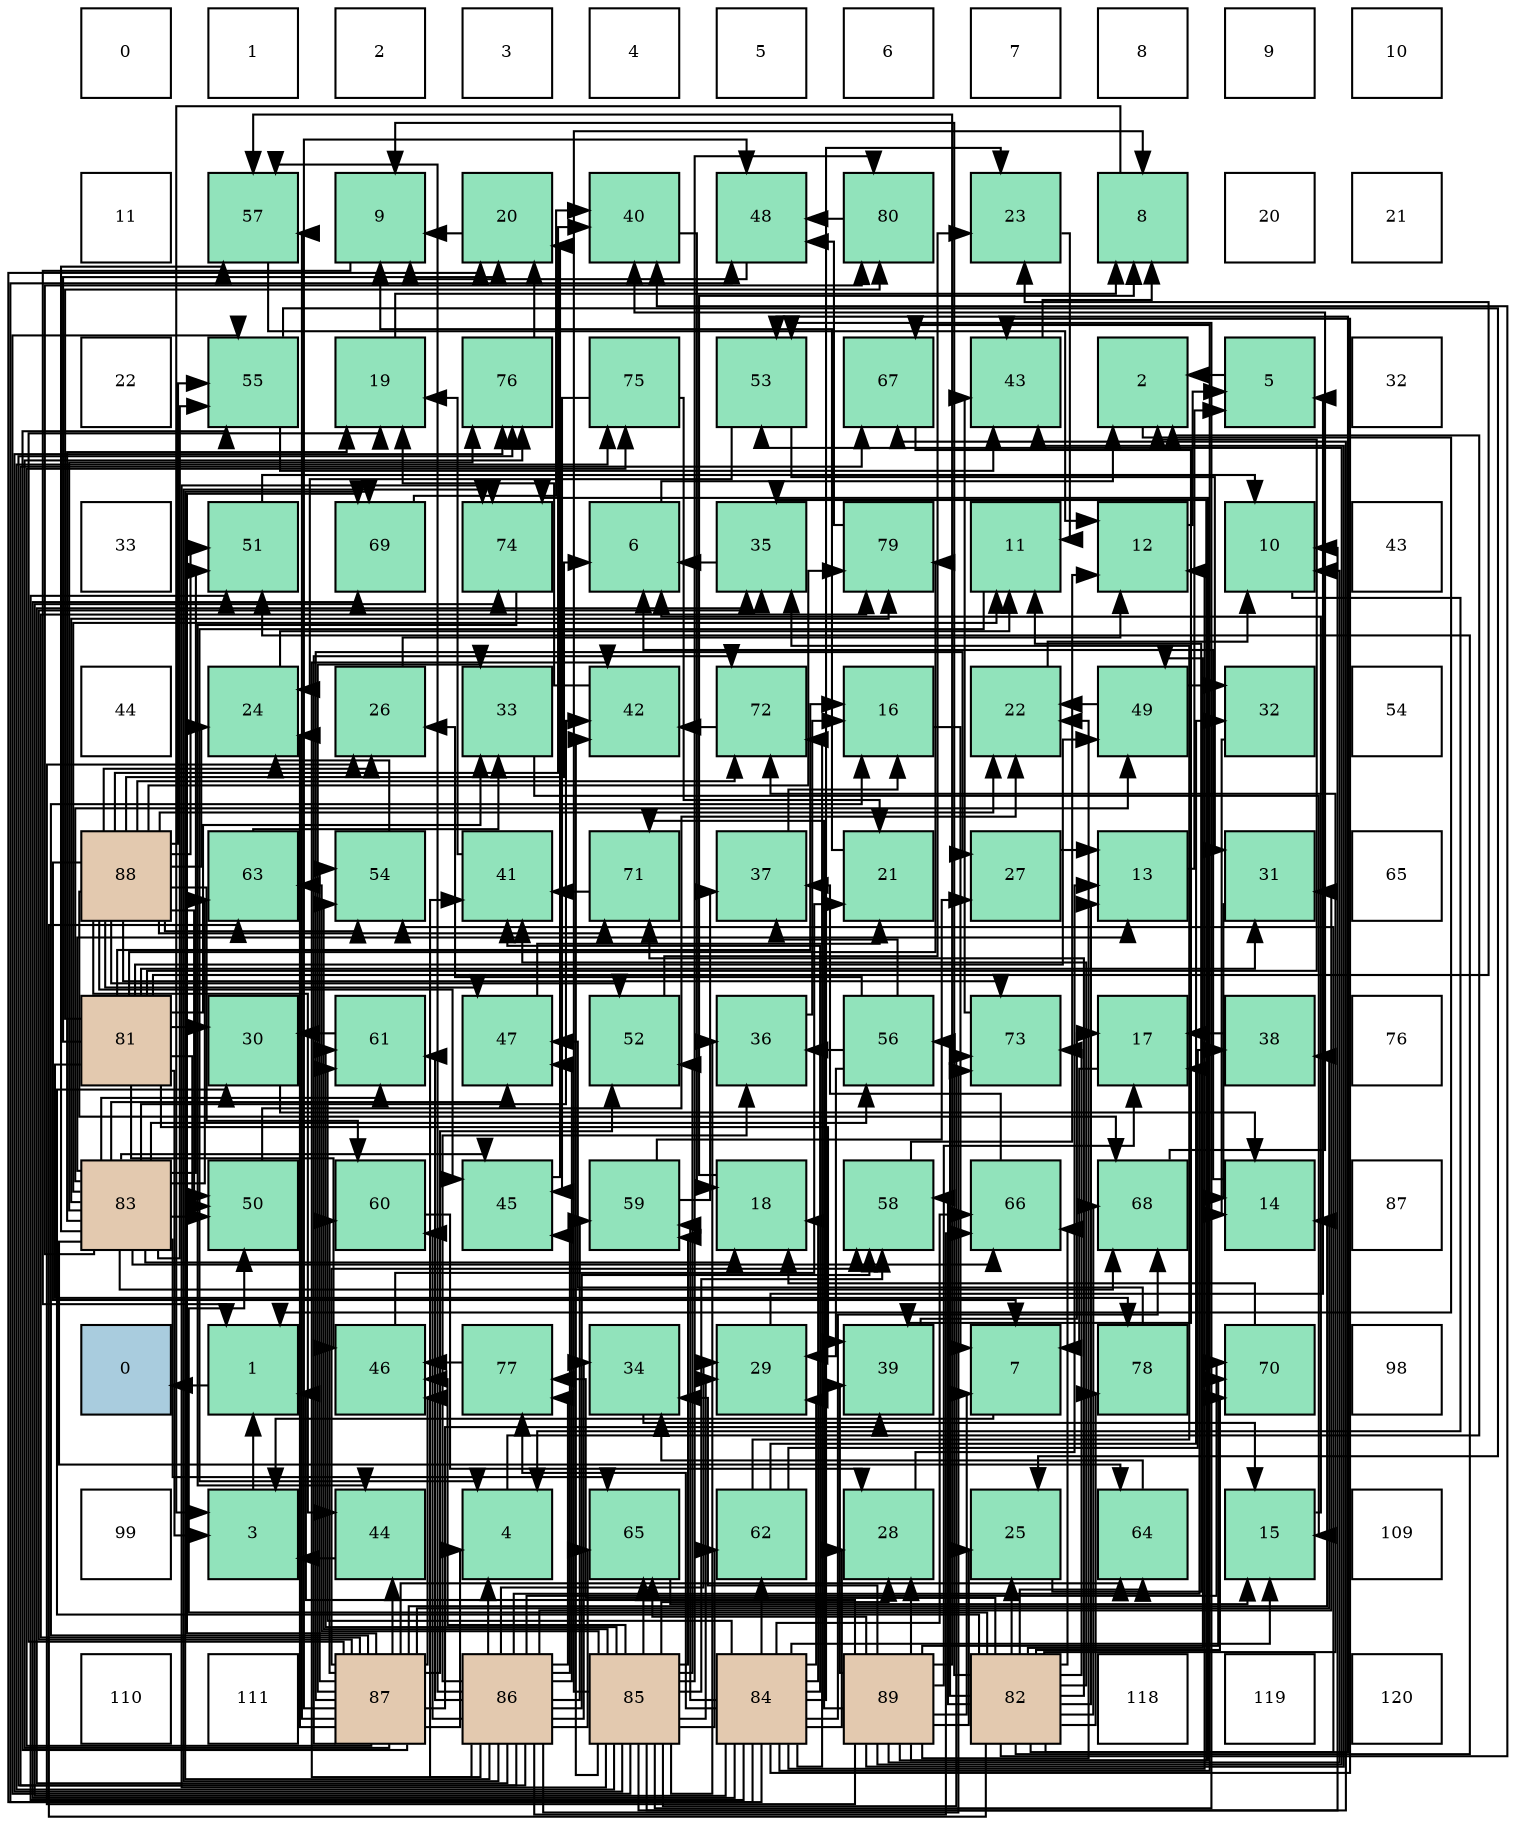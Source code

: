 digraph layout{
 rankdir=TB;
 splines=ortho;
 node [style=filled shape=square fixedsize=true width=0.6];
0[label="0", fontsize=8, fillcolor="#ffffff"];
1[label="1", fontsize=8, fillcolor="#ffffff"];
2[label="2", fontsize=8, fillcolor="#ffffff"];
3[label="3", fontsize=8, fillcolor="#ffffff"];
4[label="4", fontsize=8, fillcolor="#ffffff"];
5[label="5", fontsize=8, fillcolor="#ffffff"];
6[label="6", fontsize=8, fillcolor="#ffffff"];
7[label="7", fontsize=8, fillcolor="#ffffff"];
8[label="8", fontsize=8, fillcolor="#ffffff"];
9[label="9", fontsize=8, fillcolor="#ffffff"];
10[label="10", fontsize=8, fillcolor="#ffffff"];
11[label="11", fontsize=8, fillcolor="#ffffff"];
12[label="57", fontsize=8, fillcolor="#91e3bb"];
13[label="9", fontsize=8, fillcolor="#91e3bb"];
14[label="20", fontsize=8, fillcolor="#91e3bb"];
15[label="40", fontsize=8, fillcolor="#91e3bb"];
16[label="48", fontsize=8, fillcolor="#91e3bb"];
17[label="80", fontsize=8, fillcolor="#91e3bb"];
18[label="23", fontsize=8, fillcolor="#91e3bb"];
19[label="8", fontsize=8, fillcolor="#91e3bb"];
20[label="20", fontsize=8, fillcolor="#ffffff"];
21[label="21", fontsize=8, fillcolor="#ffffff"];
22[label="22", fontsize=8, fillcolor="#ffffff"];
23[label="55", fontsize=8, fillcolor="#91e3bb"];
24[label="19", fontsize=8, fillcolor="#91e3bb"];
25[label="76", fontsize=8, fillcolor="#91e3bb"];
26[label="75", fontsize=8, fillcolor="#91e3bb"];
27[label="53", fontsize=8, fillcolor="#91e3bb"];
28[label="67", fontsize=8, fillcolor="#91e3bb"];
29[label="43", fontsize=8, fillcolor="#91e3bb"];
30[label="2", fontsize=8, fillcolor="#91e3bb"];
31[label="5", fontsize=8, fillcolor="#91e3bb"];
32[label="32", fontsize=8, fillcolor="#ffffff"];
33[label="33", fontsize=8, fillcolor="#ffffff"];
34[label="51", fontsize=8, fillcolor="#91e3bb"];
35[label="69", fontsize=8, fillcolor="#91e3bb"];
36[label="74", fontsize=8, fillcolor="#91e3bb"];
37[label="6", fontsize=8, fillcolor="#91e3bb"];
38[label="35", fontsize=8, fillcolor="#91e3bb"];
39[label="79", fontsize=8, fillcolor="#91e3bb"];
40[label="11", fontsize=8, fillcolor="#91e3bb"];
41[label="12", fontsize=8, fillcolor="#91e3bb"];
42[label="10", fontsize=8, fillcolor="#91e3bb"];
43[label="43", fontsize=8, fillcolor="#ffffff"];
44[label="44", fontsize=8, fillcolor="#ffffff"];
45[label="24", fontsize=8, fillcolor="#91e3bb"];
46[label="26", fontsize=8, fillcolor="#91e3bb"];
47[label="33", fontsize=8, fillcolor="#91e3bb"];
48[label="42", fontsize=8, fillcolor="#91e3bb"];
49[label="72", fontsize=8, fillcolor="#91e3bb"];
50[label="16", fontsize=8, fillcolor="#91e3bb"];
51[label="22", fontsize=8, fillcolor="#91e3bb"];
52[label="49", fontsize=8, fillcolor="#91e3bb"];
53[label="32", fontsize=8, fillcolor="#91e3bb"];
54[label="54", fontsize=8, fillcolor="#ffffff"];
55[label="88", fontsize=8, fillcolor="#e3c9af"];
56[label="63", fontsize=8, fillcolor="#91e3bb"];
57[label="54", fontsize=8, fillcolor="#91e3bb"];
58[label="41", fontsize=8, fillcolor="#91e3bb"];
59[label="71", fontsize=8, fillcolor="#91e3bb"];
60[label="37", fontsize=8, fillcolor="#91e3bb"];
61[label="21", fontsize=8, fillcolor="#91e3bb"];
62[label="27", fontsize=8, fillcolor="#91e3bb"];
63[label="13", fontsize=8, fillcolor="#91e3bb"];
64[label="31", fontsize=8, fillcolor="#91e3bb"];
65[label="65", fontsize=8, fillcolor="#ffffff"];
66[label="81", fontsize=8, fillcolor="#e3c9af"];
67[label="30", fontsize=8, fillcolor="#91e3bb"];
68[label="61", fontsize=8, fillcolor="#91e3bb"];
69[label="47", fontsize=8, fillcolor="#91e3bb"];
70[label="52", fontsize=8, fillcolor="#91e3bb"];
71[label="36", fontsize=8, fillcolor="#91e3bb"];
72[label="56", fontsize=8, fillcolor="#91e3bb"];
73[label="73", fontsize=8, fillcolor="#91e3bb"];
74[label="17", fontsize=8, fillcolor="#91e3bb"];
75[label="38", fontsize=8, fillcolor="#91e3bb"];
76[label="76", fontsize=8, fillcolor="#ffffff"];
77[label="83", fontsize=8, fillcolor="#e3c9af"];
78[label="50", fontsize=8, fillcolor="#91e3bb"];
79[label="60", fontsize=8, fillcolor="#91e3bb"];
80[label="45", fontsize=8, fillcolor="#91e3bb"];
81[label="59", fontsize=8, fillcolor="#91e3bb"];
82[label="18", fontsize=8, fillcolor="#91e3bb"];
83[label="58", fontsize=8, fillcolor="#91e3bb"];
84[label="66", fontsize=8, fillcolor="#91e3bb"];
85[label="68", fontsize=8, fillcolor="#91e3bb"];
86[label="14", fontsize=8, fillcolor="#91e3bb"];
87[label="87", fontsize=8, fillcolor="#ffffff"];
88[label="0", fontsize=8, fillcolor="#a9ccde"];
89[label="1", fontsize=8, fillcolor="#91e3bb"];
90[label="46", fontsize=8, fillcolor="#91e3bb"];
91[label="77", fontsize=8, fillcolor="#91e3bb"];
92[label="34", fontsize=8, fillcolor="#91e3bb"];
93[label="29", fontsize=8, fillcolor="#91e3bb"];
94[label="39", fontsize=8, fillcolor="#91e3bb"];
95[label="7", fontsize=8, fillcolor="#91e3bb"];
96[label="78", fontsize=8, fillcolor="#91e3bb"];
97[label="70", fontsize=8, fillcolor="#91e3bb"];
98[label="98", fontsize=8, fillcolor="#ffffff"];
99[label="99", fontsize=8, fillcolor="#ffffff"];
100[label="3", fontsize=8, fillcolor="#91e3bb"];
101[label="44", fontsize=8, fillcolor="#91e3bb"];
102[label="4", fontsize=8, fillcolor="#91e3bb"];
103[label="65", fontsize=8, fillcolor="#91e3bb"];
104[label="62", fontsize=8, fillcolor="#91e3bb"];
105[label="28", fontsize=8, fillcolor="#91e3bb"];
106[label="25", fontsize=8, fillcolor="#91e3bb"];
107[label="64", fontsize=8, fillcolor="#91e3bb"];
108[label="15", fontsize=8, fillcolor="#91e3bb"];
109[label="109", fontsize=8, fillcolor="#ffffff"];
110[label="110", fontsize=8, fillcolor="#ffffff"];
111[label="111", fontsize=8, fillcolor="#ffffff"];
112[label="87", fontsize=8, fillcolor="#e3c9af"];
113[label="86", fontsize=8, fillcolor="#e3c9af"];
114[label="85", fontsize=8, fillcolor="#e3c9af"];
115[label="84", fontsize=8, fillcolor="#e3c9af"];
116[label="89", fontsize=8, fillcolor="#e3c9af"];
117[label="82", fontsize=8, fillcolor="#e3c9af"];
118[label="118", fontsize=8, fillcolor="#ffffff"];
119[label="119", fontsize=8, fillcolor="#ffffff"];
120[label="120", fontsize=8, fillcolor="#ffffff"];
edge [constraint=false, style=vis];89 -> 88;
30 -> 89;
100 -> 89;
102 -> 30;
31 -> 30;
37 -> 30;
95 -> 100;
19 -> 100;
13 -> 89;
42 -> 102;
40 -> 102;
41 -> 31;
63 -> 31;
86 -> 37;
108 -> 37;
50 -> 95;
74 -> 95;
82 -> 19;
24 -> 19;
14 -> 13;
61 -> 13;
51 -> 42;
18 -> 40;
45 -> 40;
106 -> 40;
46 -> 41;
62 -> 63;
105 -> 63;
93 -> 31;
67 -> 86;
64 -> 86;
53 -> 86;
47 -> 108;
92 -> 108;
38 -> 37;
71 -> 50;
60 -> 50;
75 -> 74;
94 -> 74;
15 -> 82;
58 -> 24;
48 -> 24;
29 -> 19;
101 -> 100;
80 -> 14;
90 -> 61;
69 -> 61;
16 -> 13;
52 -> 51;
52 -> 53;
78 -> 51;
34 -> 42;
70 -> 18;
27 -> 45;
27 -> 64;
57 -> 45;
23 -> 106;
23 -> 29;
72 -> 46;
72 -> 93;
72 -> 71;
72 -> 60;
12 -> 41;
83 -> 41;
81 -> 62;
81 -> 60;
79 -> 105;
68 -> 67;
104 -> 53;
104 -> 38;
104 -> 75;
56 -> 47;
107 -> 92;
103 -> 108;
84 -> 60;
28 -> 94;
85 -> 15;
35 -> 15;
97 -> 82;
59 -> 58;
49 -> 48;
73 -> 29;
36 -> 101;
26 -> 61;
26 -> 80;
25 -> 14;
91 -> 90;
96 -> 69;
39 -> 16;
17 -> 16;
66 -> 30;
66 -> 100;
66 -> 50;
66 -> 14;
66 -> 18;
66 -> 67;
66 -> 64;
66 -> 47;
66 -> 94;
66 -> 90;
66 -> 52;
66 -> 78;
66 -> 96;
66 -> 39;
66 -> 17;
117 -> 13;
117 -> 63;
117 -> 106;
117 -> 67;
117 -> 15;
117 -> 58;
117 -> 52;
117 -> 78;
117 -> 34;
117 -> 27;
117 -> 57;
117 -> 72;
117 -> 83;
117 -> 56;
117 -> 107;
117 -> 84;
117 -> 85;
117 -> 97;
117 -> 59;
117 -> 49;
117 -> 73;
117 -> 91;
117 -> 96;
77 -> 40;
77 -> 63;
77 -> 82;
77 -> 24;
77 -> 48;
77 -> 80;
77 -> 69;
77 -> 52;
77 -> 78;
77 -> 34;
77 -> 23;
77 -> 72;
77 -> 12;
77 -> 68;
77 -> 56;
77 -> 107;
77 -> 103;
77 -> 84;
77 -> 85;
77 -> 25;
77 -> 39;
77 -> 17;
115 -> 41;
115 -> 108;
115 -> 82;
115 -> 14;
115 -> 18;
115 -> 105;
115 -> 93;
115 -> 58;
115 -> 29;
115 -> 16;
115 -> 34;
115 -> 81;
115 -> 68;
115 -> 104;
115 -> 84;
115 -> 28;
115 -> 85;
115 -> 35;
115 -> 49;
115 -> 36;
115 -> 91;
114 -> 19;
114 -> 42;
114 -> 105;
114 -> 93;
114 -> 71;
114 -> 48;
114 -> 90;
114 -> 70;
114 -> 27;
114 -> 57;
114 -> 23;
114 -> 83;
114 -> 81;
114 -> 68;
114 -> 104;
114 -> 56;
114 -> 103;
114 -> 28;
114 -> 73;
114 -> 36;
114 -> 26;
114 -> 25;
114 -> 17;
113 -> 102;
113 -> 74;
113 -> 93;
113 -> 64;
113 -> 92;
113 -> 38;
113 -> 71;
113 -> 58;
113 -> 48;
113 -> 80;
113 -> 69;
113 -> 12;
113 -> 83;
113 -> 81;
113 -> 79;
113 -> 68;
113 -> 103;
113 -> 84;
113 -> 28;
113 -> 35;
113 -> 97;
113 -> 73;
113 -> 36;
113 -> 25;
113 -> 91;
112 -> 102;
112 -> 86;
112 -> 50;
112 -> 24;
112 -> 45;
112 -> 62;
112 -> 47;
112 -> 38;
112 -> 75;
112 -> 94;
112 -> 101;
112 -> 90;
112 -> 16;
112 -> 70;
112 -> 57;
112 -> 23;
112 -> 12;
112 -> 83;
112 -> 79;
112 -> 107;
112 -> 35;
112 -> 49;
112 -> 26;
112 -> 25;
112 -> 39;
55 -> 37;
55 -> 95;
55 -> 51;
55 -> 45;
55 -> 46;
55 -> 15;
55 -> 101;
55 -> 80;
55 -> 69;
55 -> 78;
55 -> 34;
55 -> 70;
55 -> 57;
55 -> 23;
55 -> 79;
55 -> 85;
55 -> 59;
55 -> 49;
55 -> 73;
55 -> 39;
116 -> 89;
116 -> 95;
116 -> 42;
116 -> 74;
116 -> 51;
116 -> 106;
116 -> 46;
116 -> 105;
116 -> 92;
116 -> 38;
116 -> 94;
116 -> 29;
116 -> 27;
116 -> 12;
116 -> 103;
116 -> 97;
116 -> 59;
116 -> 36;
edge [constraint=true, style=invis];
0 -> 11 -> 22 -> 33 -> 44 -> 55 -> 66 -> 77 -> 88 -> 99 -> 110;
1 -> 12 -> 23 -> 34 -> 45 -> 56 -> 67 -> 78 -> 89 -> 100 -> 111;
2 -> 13 -> 24 -> 35 -> 46 -> 57 -> 68 -> 79 -> 90 -> 101 -> 112;
3 -> 14 -> 25 -> 36 -> 47 -> 58 -> 69 -> 80 -> 91 -> 102 -> 113;
4 -> 15 -> 26 -> 37 -> 48 -> 59 -> 70 -> 81 -> 92 -> 103 -> 114;
5 -> 16 -> 27 -> 38 -> 49 -> 60 -> 71 -> 82 -> 93 -> 104 -> 115;
6 -> 17 -> 28 -> 39 -> 50 -> 61 -> 72 -> 83 -> 94 -> 105 -> 116;
7 -> 18 -> 29 -> 40 -> 51 -> 62 -> 73 -> 84 -> 95 -> 106 -> 117;
8 -> 19 -> 30 -> 41 -> 52 -> 63 -> 74 -> 85 -> 96 -> 107 -> 118;
9 -> 20 -> 31 -> 42 -> 53 -> 64 -> 75 -> 86 -> 97 -> 108 -> 119;
10 -> 21 -> 32 -> 43 -> 54 -> 65 -> 76 -> 87 -> 98 -> 109 -> 120;
rank = same {0 -> 1 -> 2 -> 3 -> 4 -> 5 -> 6 -> 7 -> 8 -> 9 -> 10};
rank = same {11 -> 12 -> 13 -> 14 -> 15 -> 16 -> 17 -> 18 -> 19 -> 20 -> 21};
rank = same {22 -> 23 -> 24 -> 25 -> 26 -> 27 -> 28 -> 29 -> 30 -> 31 -> 32};
rank = same {33 -> 34 -> 35 -> 36 -> 37 -> 38 -> 39 -> 40 -> 41 -> 42 -> 43};
rank = same {44 -> 45 -> 46 -> 47 -> 48 -> 49 -> 50 -> 51 -> 52 -> 53 -> 54};
rank = same {55 -> 56 -> 57 -> 58 -> 59 -> 60 -> 61 -> 62 -> 63 -> 64 -> 65};
rank = same {66 -> 67 -> 68 -> 69 -> 70 -> 71 -> 72 -> 73 -> 74 -> 75 -> 76};
rank = same {77 -> 78 -> 79 -> 80 -> 81 -> 82 -> 83 -> 84 -> 85 -> 86 -> 87};
rank = same {88 -> 89 -> 90 -> 91 -> 92 -> 93 -> 94 -> 95 -> 96 -> 97 -> 98};
rank = same {99 -> 100 -> 101 -> 102 -> 103 -> 104 -> 105 -> 106 -> 107 -> 108 -> 109};
rank = same {110 -> 111 -> 112 -> 113 -> 114 -> 115 -> 116 -> 117 -> 118 -> 119 -> 120};
}